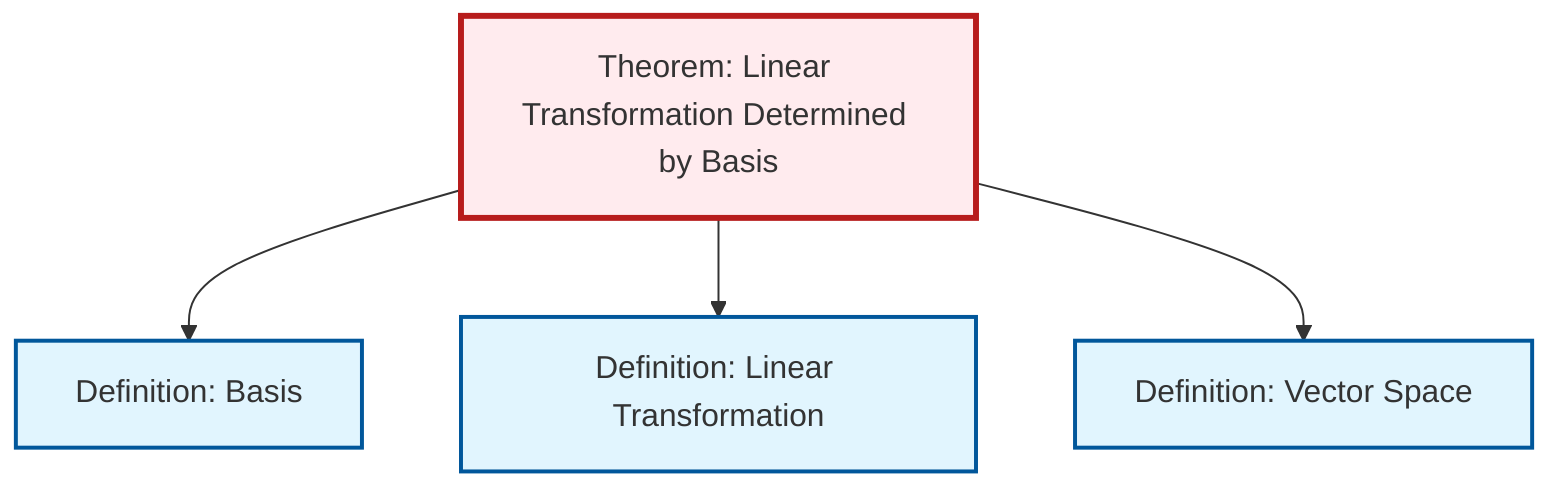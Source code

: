 graph TD
    classDef definition fill:#e1f5fe,stroke:#01579b,stroke-width:2px
    classDef theorem fill:#f3e5f5,stroke:#4a148c,stroke-width:2px
    classDef axiom fill:#fff3e0,stroke:#e65100,stroke-width:2px
    classDef example fill:#e8f5e9,stroke:#1b5e20,stroke-width:2px
    classDef current fill:#ffebee,stroke:#b71c1c,stroke-width:3px
    def-vector-space["Definition: Vector Space"]:::definition
    def-linear-transformation["Definition: Linear Transformation"]:::definition
    def-basis["Definition: Basis"]:::definition
    thm-linear-transformation-basis["Theorem: Linear Transformation Determined by Basis"]:::theorem
    thm-linear-transformation-basis --> def-basis
    thm-linear-transformation-basis --> def-linear-transformation
    thm-linear-transformation-basis --> def-vector-space
    class thm-linear-transformation-basis current